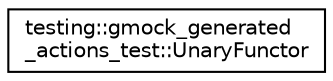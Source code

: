 digraph "Graphical Class Hierarchy"
{
  edge [fontname="Helvetica",fontsize="10",labelfontname="Helvetica",labelfontsize="10"];
  node [fontname="Helvetica",fontsize="10",shape=record];
  rankdir="LR";
  Node1 [label="testing::gmock_generated\l_actions_test::UnaryFunctor",height=0.2,width=0.4,color="black", fillcolor="white", style="filled",URL="$structtesting_1_1gmock__generated__actions__test_1_1_unary_functor.html"];
}

